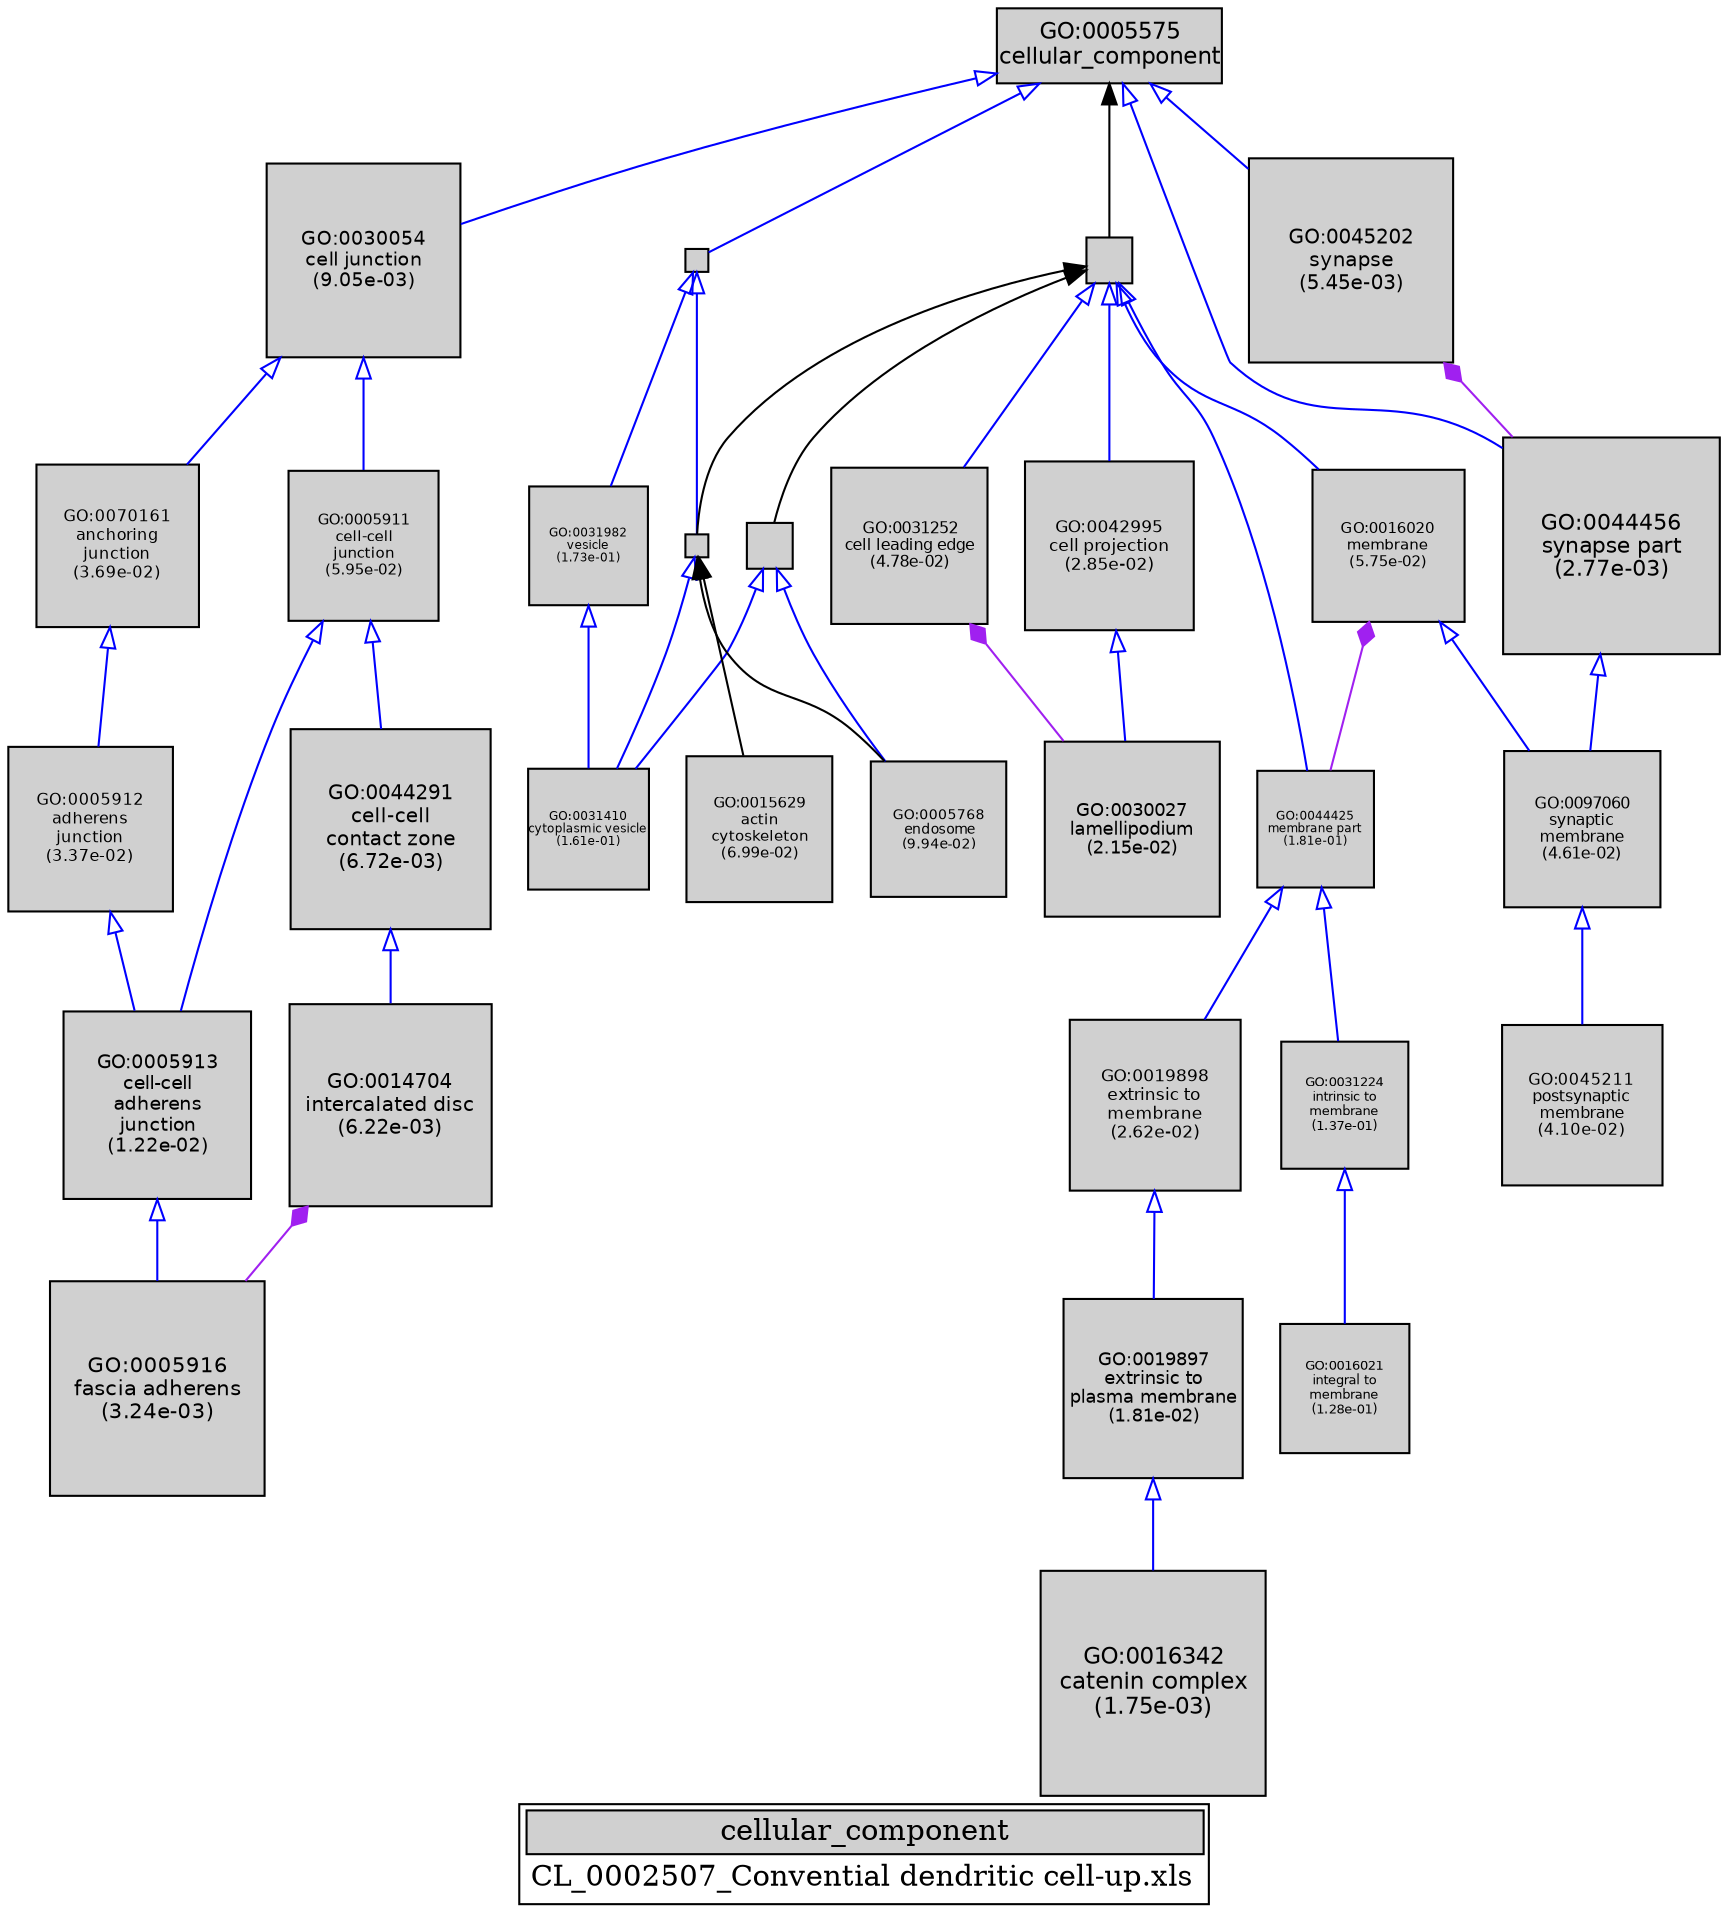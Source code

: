digraph "cellular_component" {
graph [ bgcolor = "#FFFFFF", label = <<TABLE COLOR="black" BGCOLOR="white"><TR><TD COLSPAN="2" BGCOLOR="#D0D0D0"><FONT COLOR="black">cellular_component</FONT></TD></TR><TR><TD BORDER="0">CL_0002507_Convential dendritic cell-up.xls</TD></TR></TABLE>> ];
node [ fontname = "Helvetica" ];

subgraph "nodes" {

node [ style = "filled", fixedsize = "true", width = 1, shape = "box", fontsize = 9, fillcolor = "#D0D0D0", fontcolor = "black", color = "black" ];

"GO:0070161" [ URL = "#GO:0070161", label = <<TABLE BORDER="0"><TR><TD>GO:0070161<BR/>anchoring<BR/>junction<BR/>(3.69e-02)</TD></TR></TABLE>>, width = 1.08339872252, shape = "box", fontsize = 7.80047080215, height = 1.08339872252 ];
"GO:0015629" [ URL = "#GO:0015629", label = <<TABLE BORDER="0"><TR><TD>GO:0015629<BR/>actin<BR/>cytoskeleton<BR/>(6.99e-02)</TD></TR></TABLE>>, width = 0.973772676991, shape = "box", fontsize = 7.01116327434, height = 0.973772676991 ];
"GO:0030027" [ URL = "#GO:0030027", label = <<TABLE BORDER="0"><TR><TD>GO:0030027<BR/>lamellipodium<BR/>(2.15e-02)</TD></TR></TABLE>>, width = 1.16782011975, shape = "box", fontsize = 8.40830486223, height = 1.16782011975 ];
"GO:0016020" [ URL = "#GO:0016020", label = <<TABLE BORDER="0"><TR><TD>GO:0016020<BR/>membrane<BR/>(5.75e-02)</TD></TR></TABLE>>, width = 1.00862258099, shape = "box", fontsize = 7.26208258309, height = 1.00862258099 ];
"GO:0043226" [ URL = "#GO:0043226", label = "", width = 0.14942310314, shape = "box", height = 0.14942310314 ];
"GO:0005912" [ URL = "#GO:0005912", label = <<TABLE BORDER="0"><TR><TD>GO:0005912<BR/>adherens<BR/>junction<BR/>(3.37e-02)</TD></TR></TABLE>>, width = 1.09786072244, shape = "box", fontsize = 7.9045972016, height = 1.09786072244 ];
"GO:0044456" [ URL = "#GO:0044456", label = <<TABLE BORDER="0"><TR><TD>GO:0044456<BR/>synapse part<BR/>(2.77e-03)</TD></TR></TABLE>>, width = 1.44470399895, shape = "box", fontsize = 10.4018687924, height = 1.44470399895 ];
"GO:0005916" [ URL = "#GO:0005916", label = <<TABLE BORDER="0"><TR><TD>GO:0005916<BR/>fascia adherens<BR/>(3.24e-03)</TD></TR></TABLE>>, width = 1.4254313285, shape = "box", fontsize = 10.2631055652, height = 1.4254313285 ];
"GO:0045211" [ URL = "#GO:0045211", label = <<TABLE BORDER="0"><TR><TD>GO:0045211<BR/>postsynaptic<BR/>membrane<BR/>(4.10e-02)</TD></TR></TABLE>>, width = 1.06604311534, shape = "box", fontsize = 7.67551043042, height = 1.06604311534 ];
"GO:0097060" [ URL = "#GO:0097060", label = <<TABLE BORDER="0"><TR><TD>GO:0097060<BR/>synaptic<BR/>membrane<BR/>(4.61e-02)</TD></TR></TABLE>>, width = 1.04659636238, shape = "box", fontsize = 7.53549380915, height = 1.04659636238 ];
"GO:0019897" [ URL = "#GO:0019897", label = <<TABLE BORDER="0"><TR><TD>GO:0019897<BR/>extrinsic to<BR/>plasma membrane<BR/>(1.81e-02)</TD></TR></TABLE>>, width = 1.19382769352, shape = "box", fontsize = 8.59555939336, height = 1.19382769352 ];
"GO:0031252" [ URL = "#GO:0031252", label = <<TABLE BORDER="0"><TR><TD>GO:0031252<BR/>cell leading edge<BR/>(4.78e-02)</TD></TR></TABLE>>, width = 1.04052921579, shape = "box", fontsize = 7.49181035365, height = 1.04052921579 ];
"GO:0031410" [ URL = "#GO:0031410", label = <<TABLE BORDER="0"><TR><TD>GO:0031410<BR/>cytoplasmic vesicle<BR/>(1.61e-01)</TD></TR></TABLE>>, width = 0.80861951447, shape = "box", fontsize = 5.82206050419, height = 0.80861951447 ];
"GO:0044291" [ URL = "#GO:0044291", label = <<TABLE BORDER="0"><TR><TD>GO:0044291<BR/>cell-cell<BR/>contact zone<BR/>(6.72e-03)</TD></TR></TABLE>>, width = 1.33211208857, shape = "box", fontsize = 9.59120703772, height = 1.33211208857 ];
"GO:0016342" [ URL = "#GO:0016342", label = <<TABLE BORDER="0"><TR><TD>GO:0016342<BR/>catenin complex<BR/>(1.75e-03)</TD></TR></TABLE>>, width = 1.5, shape = "box", fontsize = 10.8, height = 1.5 ];
"GO:0016021" [ URL = "#GO:0016021", label = <<TABLE BORDER="0"><TR><TD>GO:0016021<BR/>integral to<BR/>membrane<BR/>(1.28e-01)</TD></TR></TABLE>>, width = 0.856735436441, shape = "box", fontsize = 6.16849514238, height = 0.856735436441 ];
"GO:0044444" [ URL = "#GO:0044444", label = "", width = 0.307010890554, shape = "box", height = 0.307010890554 ];
"GO:0031982" [ URL = "#GO:0031982", label = <<TABLE BORDER="0"><TR><TD>GO:0031982<BR/>vesicle<BR/>(1.73e-01)</TD></TR></TABLE>>, width = 0.792846055597, shape = "box", fontsize = 5.7084916003, height = 0.792846055597 ];
"GO:0030054" [ URL = "#GO:0030054", label = <<TABLE BORDER="0"><TR><TD>GO:0030054<BR/>cell junction<BR/>(9.05e-03)</TD></TR></TABLE>>, width = 1.29213951256, shape = "box", fontsize = 9.3034044904, height = 1.29213951256 ];
"GO:0019898" [ URL = "#GO:0019898", label = <<TABLE BORDER="0"><TR><TD>GO:0019898<BR/>extrinsic to<BR/>membrane<BR/>(2.62e-02)</TD></TR></TABLE>>, width = 1.13787504883, shape = "box", fontsize = 8.19270035158, height = 1.13787504883 ];
"GO:0045202" [ URL = "#GO:0045202", label = <<TABLE BORDER="0"><TR><TD>GO:0045202<BR/>synapse<BR/>(5.45e-03)</TD></TR></TABLE>>, width = 1.35943853625, shape = "box", fontsize = 9.78795746101, height = 1.35943853625 ];
"GO:0005575" [ URL = "#GO:0005575", label = <<TABLE BORDER="0"><TR><TD>GO:0005575<BR/>cellular_component</TD></TR></TABLE>>, width = 1.5, shape = "box", fontsize = 10.8 ];
"GO:0005911" [ URL = "#GO:0005911", label = <<TABLE BORDER="0"><TR><TD>GO:0005911<BR/>cell-cell<BR/>junction<BR/>(5.95e-02)</TD></TR></TABLE>>, width = 1.00262376514, shape = "box", fontsize = 7.218891109, height = 1.00262376514 ];
"GO:0043229" [ URL = "#GO:0043229", label = "", width = 0.150058095949, shape = "box", height = 0.150058095949 ];
"GO:0005768" [ URL = "#GO:0005768", label = <<TABLE BORDER="0"><TR><TD>GO:0005768<BR/>endosome<BR/>(9.94e-02)</TD></TR></TABLE>>, width = 0.907967188861, shape = "box", fontsize = 6.5373637598, height = 0.907967188861 ];
"GO:0005913" [ URL = "#GO:0005913", label = <<TABLE BORDER="0"><TR><TD>GO:0005913<BR/>cell-cell<BR/>adherens<BR/>junction<BR/>(1.22e-02)</TD></TR></TABLE>>, width = 1.25101457673, shape = "box", fontsize = 9.00730495246, height = 1.25101457673 ];
"GO:0014704" [ URL = "#GO:0014704", label = <<TABLE BORDER="0"><TR><TD>GO:0014704<BR/>intercalated disc<BR/>(6.22e-03)</TD></TR></TABLE>>, width = 1.34223761021, shape = "box", fontsize = 9.66411079348, height = 1.34223761021 ];
"GO:0031224" [ URL = "#GO:0031224", label = <<TABLE BORDER="0"><TR><TD>GO:0031224<BR/>intrinsic to<BR/>membrane<BR/>(1.37e-01)</TD></TR></TABLE>>, width = 0.843812187258, shape = "box", fontsize = 6.07544774826, height = 0.843812187258 ];
"GO:0042995" [ URL = "#GO:0042995", label = <<TABLE BORDER="0"><TR><TD>GO:0042995<BR/>cell projection<BR/>(2.85e-02)</TD></TR></TABLE>>, width = 1.12474196696, shape = "box", fontsize = 8.09814216209, height = 1.12474196696 ];
"GO:0044464" [ URL = "#GO:0044464", label = "", width = 0.305888090149, shape = "box", height = 0.305888090149 ];
"GO:0044425" [ URL = "#GO:0044425", label = <<TABLE BORDER="0"><TR><TD>GO:0044425<BR/>membrane part<BR/>(1.81e-01)</TD></TR></TABLE>>, width = 0.782558657314, shape = "box", fontsize = 5.63442233266, height = 0.782558657314 ];
}
subgraph "edges" {


edge [ dir = "back", weight = 1 ];
subgraph "regulates" {


edge [ color = "cyan", arrowtail = "none" ];
subgraph "positive" {


edge [ color = "green", arrowtail = "vee" ];
}
subgraph "negative" {


edge [ color = "red", arrowtail = "tee" ];
}
}
subgraph "part_of" {


edge [ color = "purple", arrowtail = "diamond", weight = 2.5 ];
"GO:0045202" -> "GO:0044456";
"GO:0016020" -> "GO:0044425";
"GO:0031252" -> "GO:0030027";
"GO:0014704" -> "GO:0005916";
}
subgraph "is_a" {


edge [ color = "blue", arrowtail = "empty", weight = 5.0 ];
"GO:0005575" -> "GO:0045202";
"GO:0070161" -> "GO:0005912";
"GO:0044464" -> "GO:0042995";
"GO:0005912" -> "GO:0005913";
"GO:0043226" -> "GO:0031982";
"GO:0044444" -> "GO:0031410";
"GO:0044464" -> "GO:0016020";
"GO:0005575" -> "GO:0030054";
"GO:0019897" -> "GO:0016342";
"GO:0005911" -> "GO:0005913";
"GO:0043229" -> "GO:0031410";
"GO:0031982" -> "GO:0031410";
"GO:0043226" -> "GO:0043229";
"GO:0044456" -> "GO:0097060";
"GO:0030054" -> "GO:0070161";
"GO:0016020" -> "GO:0097060";
"GO:0005911" -> "GO:0044291";
"GO:0044425" -> "GO:0031224";
"GO:0005913" -> "GO:0005916";
"GO:0031224" -> "GO:0016021";
"GO:0019898" -> "GO:0019897";
"GO:0005575" -> "GO:0044456";
"GO:0044464" -> "GO:0044425";
"GO:0044464" -> "GO:0031252";
"GO:0044444" -> "GO:0005768";
"GO:0097060" -> "GO:0045211";
"GO:0044425" -> "GO:0019898";
"GO:0005575" -> "GO:0043226";
"GO:0030054" -> "GO:0005911";
"GO:0044291" -> "GO:0014704";
"GO:0042995" -> "GO:0030027";
}
"GO:0044464" -> "GO:0044444";
"GO:0044464" -> "GO:0043229";
"GO:0043229" -> "GO:0005768";
"GO:0043229" -> "GO:0015629";
"GO:0005575" -> "GO:0044464";
}
}
